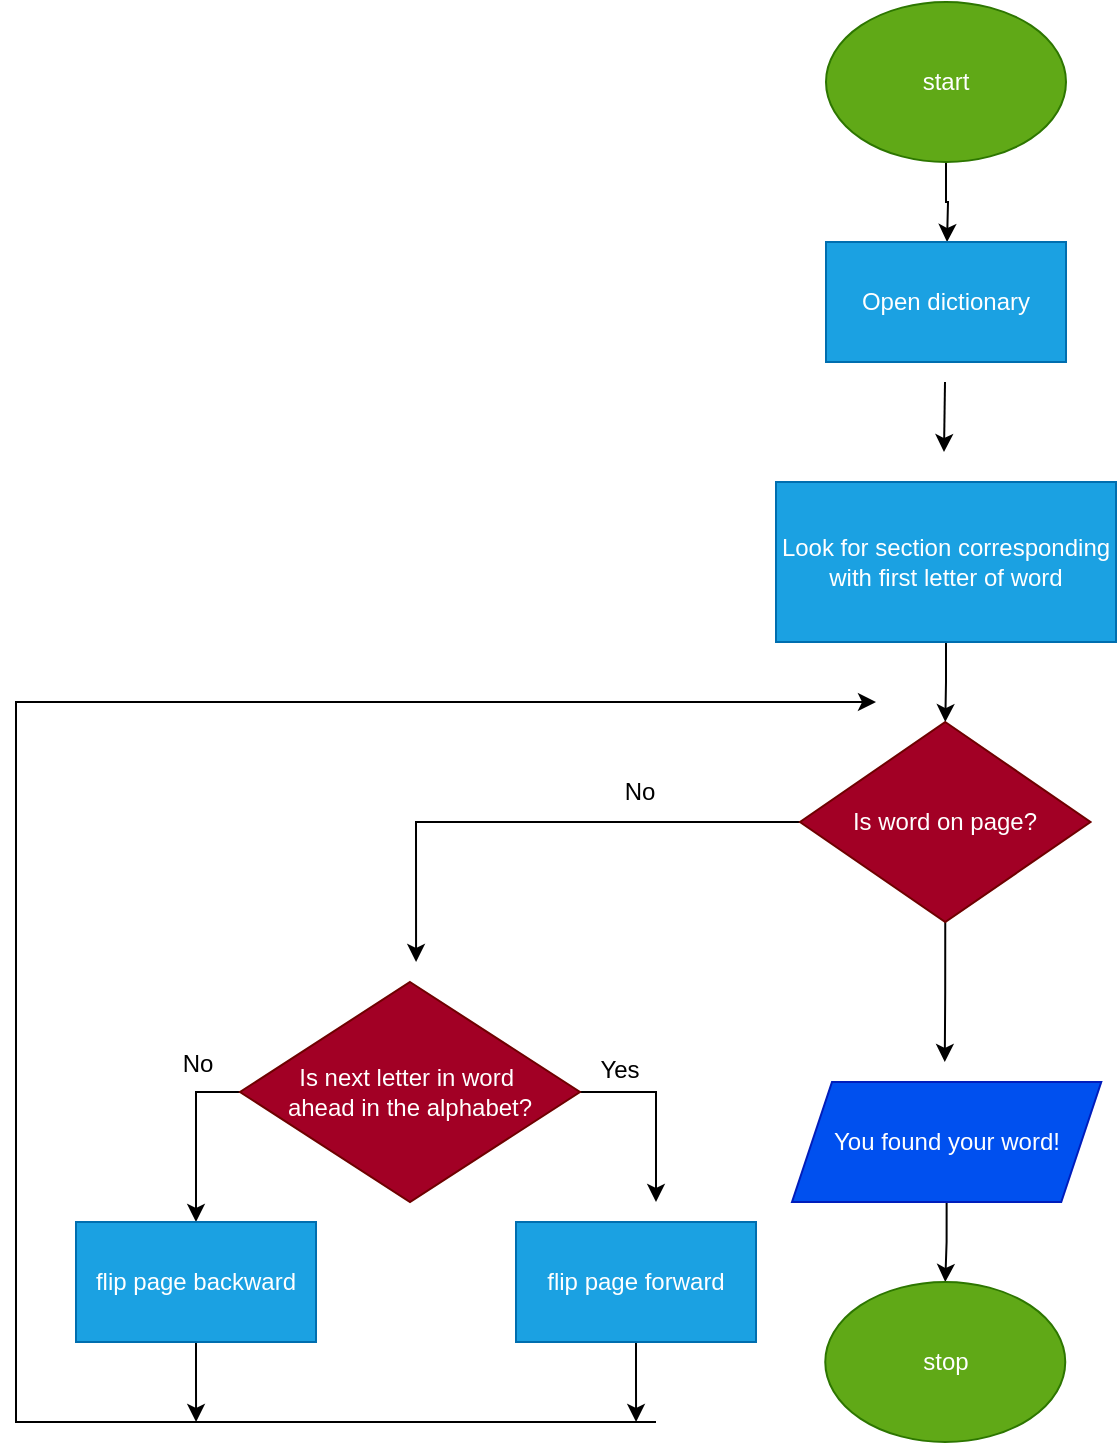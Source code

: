 <mxfile version="24.7.8">
  <diagram name="Page-1" id="dbkw0CLCAhWVUfGKKf-3">
    <mxGraphModel dx="2465" dy="1029" grid="1" gridSize="10" guides="1" tooltips="1" connect="1" arrows="1" fold="1" page="1" pageScale="1" pageWidth="850" pageHeight="1100" math="0" shadow="0">
      <root>
        <mxCell id="0" />
        <mxCell id="1" parent="0" />
        <mxCell id="-dXHwLaBNb8vFM0AMIBc-2" style="edgeStyle=orthogonalEdgeStyle;rounded=0;orthogonalLoop=1;jettySize=auto;html=1;exitX=0.5;exitY=1;exitDx=0;exitDy=0;" edge="1" parent="1" source="-dXHwLaBNb8vFM0AMIBc-1">
          <mxGeometry relative="1" as="geometry">
            <mxPoint x="425.522" y="160" as="targetPoint" />
          </mxGeometry>
        </mxCell>
        <mxCell id="-dXHwLaBNb8vFM0AMIBc-1" value="start" style="ellipse;whiteSpace=wrap;html=1;fillColor=#60a917;fontColor=#ffffff;strokeColor=#2D7600;" vertex="1" parent="1">
          <mxGeometry x="365" y="40" width="120" height="80" as="geometry" />
        </mxCell>
        <mxCell id="-dXHwLaBNb8vFM0AMIBc-5" style="edgeStyle=orthogonalEdgeStyle;rounded=0;orthogonalLoop=1;jettySize=auto;html=1;exitX=0.5;exitY=1;exitDx=0;exitDy=0;" edge="1" parent="1">
          <mxGeometry relative="1" as="geometry">
            <mxPoint x="424" y="265" as="targetPoint" />
            <mxPoint x="424.5" y="230" as="sourcePoint" />
          </mxGeometry>
        </mxCell>
        <mxCell id="-dXHwLaBNb8vFM0AMIBc-10" value="Open dictionary" style="rounded=0;whiteSpace=wrap;html=1;fillColor=#1ba1e2;fontColor=#ffffff;strokeColor=#006EAF;" vertex="1" parent="1">
          <mxGeometry x="365" y="160" width="120" height="60" as="geometry" />
        </mxCell>
        <mxCell id="-dXHwLaBNb8vFM0AMIBc-13" style="edgeStyle=orthogonalEdgeStyle;rounded=0;orthogonalLoop=1;jettySize=auto;html=1;exitX=0.5;exitY=1;exitDx=0;exitDy=0;" edge="1" parent="1" source="-dXHwLaBNb8vFM0AMIBc-12" target="-dXHwLaBNb8vFM0AMIBc-14">
          <mxGeometry relative="1" as="geometry">
            <mxPoint x="425.261" y="410" as="targetPoint" />
          </mxGeometry>
        </mxCell>
        <mxCell id="-dXHwLaBNb8vFM0AMIBc-12" value="Look for section corresponding&lt;div&gt;with first letter of word&lt;/div&gt;" style="rounded=0;whiteSpace=wrap;html=1;fillColor=#1ba1e2;fontColor=#ffffff;strokeColor=#006EAF;" vertex="1" parent="1">
          <mxGeometry x="340" y="280" width="170" height="80" as="geometry" />
        </mxCell>
        <mxCell id="-dXHwLaBNb8vFM0AMIBc-16" style="edgeStyle=orthogonalEdgeStyle;rounded=0;orthogonalLoop=1;jettySize=auto;html=1;exitX=0.5;exitY=1;exitDx=0;exitDy=0;" edge="1" parent="1" source="-dXHwLaBNb8vFM0AMIBc-14">
          <mxGeometry relative="1" as="geometry">
            <mxPoint x="424.391" y="570" as="targetPoint" />
          </mxGeometry>
        </mxCell>
        <mxCell id="-dXHwLaBNb8vFM0AMIBc-21" style="edgeStyle=orthogonalEdgeStyle;rounded=0;orthogonalLoop=1;jettySize=auto;html=1;exitX=0;exitY=0.5;exitDx=0;exitDy=0;" edge="1" parent="1" source="-dXHwLaBNb8vFM0AMIBc-14">
          <mxGeometry relative="1" as="geometry">
            <mxPoint x="160.04" y="520" as="targetPoint" />
            <mxPoint x="312.04" y="450" as="sourcePoint" />
            <Array as="points">
              <mxPoint x="160" y="450" />
            </Array>
          </mxGeometry>
        </mxCell>
        <mxCell id="-dXHwLaBNb8vFM0AMIBc-14" value="Is word on page?" style="rhombus;whiteSpace=wrap;html=1;fillColor=#a20025;fontColor=#ffffff;strokeColor=#6F0000;" vertex="1" parent="1">
          <mxGeometry x="352" y="400" width="145.26" height="100" as="geometry" />
        </mxCell>
        <mxCell id="-dXHwLaBNb8vFM0AMIBc-19" style="edgeStyle=orthogonalEdgeStyle;rounded=0;orthogonalLoop=1;jettySize=auto;html=1;exitX=0.5;exitY=1;exitDx=0;exitDy=0;" edge="1" parent="1" source="-dXHwLaBNb8vFM0AMIBc-18" target="-dXHwLaBNb8vFM0AMIBc-20">
          <mxGeometry relative="1" as="geometry">
            <mxPoint x="425.261" y="700" as="targetPoint" />
          </mxGeometry>
        </mxCell>
        <mxCell id="-dXHwLaBNb8vFM0AMIBc-18" value="You found your word!" style="shape=parallelogram;perimeter=parallelogramPerimeter;whiteSpace=wrap;html=1;fixedSize=1;fillColor=#0050ef;fontColor=#ffffff;strokeColor=#001DBC;" vertex="1" parent="1">
          <mxGeometry x="348" y="580" width="154.63" height="60" as="geometry" />
        </mxCell>
        <mxCell id="-dXHwLaBNb8vFM0AMIBc-20" value="stop" style="ellipse;whiteSpace=wrap;html=1;fillColor=#60a917;fontColor=#ffffff;strokeColor=#2D7600;" vertex="1" parent="1">
          <mxGeometry x="364.631" y="680" width="120" height="80" as="geometry" />
        </mxCell>
        <mxCell id="-dXHwLaBNb8vFM0AMIBc-31" style="edgeStyle=orthogonalEdgeStyle;rounded=0;orthogonalLoop=1;jettySize=auto;html=1;exitX=1;exitY=0.5;exitDx=0;exitDy=0;" edge="1" parent="1" source="-dXHwLaBNb8vFM0AMIBc-22">
          <mxGeometry relative="1" as="geometry">
            <mxPoint x="280" y="640" as="targetPoint" />
            <Array as="points">
              <mxPoint x="280" y="585" />
            </Array>
          </mxGeometry>
        </mxCell>
        <mxCell id="-dXHwLaBNb8vFM0AMIBc-34" style="edgeStyle=orthogonalEdgeStyle;rounded=0;orthogonalLoop=1;jettySize=auto;html=1;exitX=0;exitY=0.5;exitDx=0;exitDy=0;entryX=0.5;entryY=0;entryDx=0;entryDy=0;" edge="1" parent="1" source="-dXHwLaBNb8vFM0AMIBc-22" target="-dXHwLaBNb8vFM0AMIBc-33">
          <mxGeometry relative="1" as="geometry">
            <mxPoint x="30" y="584.957" as="targetPoint" />
            <Array as="points">
              <mxPoint x="50" y="585" />
            </Array>
          </mxGeometry>
        </mxCell>
        <mxCell id="-dXHwLaBNb8vFM0AMIBc-22" value="Is next letter in word&amp;nbsp;&lt;div&gt;ahead in the alphabet?&lt;/div&gt;" style="rhombus;whiteSpace=wrap;html=1;fillColor=#a20025;fontColor=#ffffff;strokeColor=#6F0000;" vertex="1" parent="1">
          <mxGeometry x="72" y="530" width="170" height="110" as="geometry" />
        </mxCell>
        <mxCell id="-dXHwLaBNb8vFM0AMIBc-23" value="No" style="text;html=1;align=center;verticalAlign=middle;whiteSpace=wrap;rounded=0;" vertex="1" parent="1">
          <mxGeometry x="242" y="420" width="60" height="30" as="geometry" />
        </mxCell>
        <mxCell id="-dXHwLaBNb8vFM0AMIBc-36" style="edgeStyle=orthogonalEdgeStyle;rounded=0;orthogonalLoop=1;jettySize=auto;html=1;exitX=0.5;exitY=1;exitDx=0;exitDy=0;" edge="1" parent="1" source="-dXHwLaBNb8vFM0AMIBc-32">
          <mxGeometry relative="1" as="geometry">
            <mxPoint x="270.043" y="750" as="targetPoint" />
          </mxGeometry>
        </mxCell>
        <mxCell id="-dXHwLaBNb8vFM0AMIBc-32" value="flip page forward" style="rounded=0;whiteSpace=wrap;html=1;fillColor=#1ba1e2;fontColor=#ffffff;strokeColor=#006EAF;" vertex="1" parent="1">
          <mxGeometry x="210" y="650" width="120" height="60" as="geometry" />
        </mxCell>
        <mxCell id="-dXHwLaBNb8vFM0AMIBc-37" style="edgeStyle=orthogonalEdgeStyle;rounded=0;orthogonalLoop=1;jettySize=auto;html=1;exitX=0.5;exitY=1;exitDx=0;exitDy=0;" edge="1" parent="1" source="-dXHwLaBNb8vFM0AMIBc-33">
          <mxGeometry relative="1" as="geometry">
            <mxPoint x="50.043" y="750" as="targetPoint" />
          </mxGeometry>
        </mxCell>
        <mxCell id="-dXHwLaBNb8vFM0AMIBc-33" value="flip page backward" style="rounded=0;whiteSpace=wrap;html=1;fillColor=#1ba1e2;fontColor=#ffffff;strokeColor=#006EAF;" vertex="1" parent="1">
          <mxGeometry x="-10" y="650" width="120" height="60" as="geometry" />
        </mxCell>
        <mxCell id="-dXHwLaBNb8vFM0AMIBc-35" value="" style="endArrow=classic;html=1;rounded=0;" edge="1" parent="1">
          <mxGeometry width="50" height="50" relative="1" as="geometry">
            <mxPoint x="280" y="750" as="sourcePoint" />
            <mxPoint x="390" y="390" as="targetPoint" />
            <Array as="points">
              <mxPoint x="-40" y="750" />
              <mxPoint x="-40" y="390" />
            </Array>
          </mxGeometry>
        </mxCell>
        <mxCell id="-dXHwLaBNb8vFM0AMIBc-38" value="Yes" style="text;html=1;align=center;verticalAlign=middle;whiteSpace=wrap;rounded=0;" vertex="1" parent="1">
          <mxGeometry x="232" y="559" width="60" height="30" as="geometry" />
        </mxCell>
        <mxCell id="-dXHwLaBNb8vFM0AMIBc-39" value="No" style="text;html=1;align=center;verticalAlign=middle;whiteSpace=wrap;rounded=0;" vertex="1" parent="1">
          <mxGeometry x="21" y="556" width="60" height="30" as="geometry" />
        </mxCell>
      </root>
    </mxGraphModel>
  </diagram>
</mxfile>
